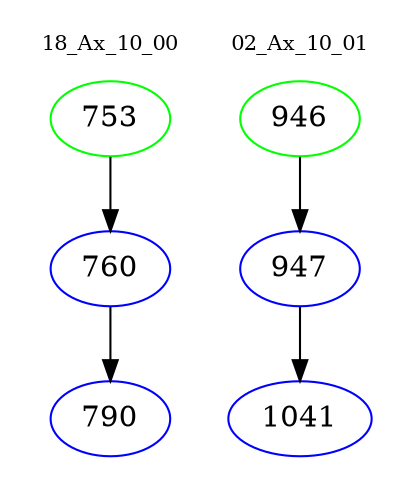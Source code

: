 digraph{
subgraph cluster_0 {
color = white
label = "18_Ax_10_00";
fontsize=10;
T0_753 [label="753", color="green"]
T0_753 -> T0_760 [color="black"]
T0_760 [label="760", color="blue"]
T0_760 -> T0_790 [color="black"]
T0_790 [label="790", color="blue"]
}
subgraph cluster_1 {
color = white
label = "02_Ax_10_01";
fontsize=10;
T1_946 [label="946", color="green"]
T1_946 -> T1_947 [color="black"]
T1_947 [label="947", color="blue"]
T1_947 -> T1_1041 [color="black"]
T1_1041 [label="1041", color="blue"]
}
}
